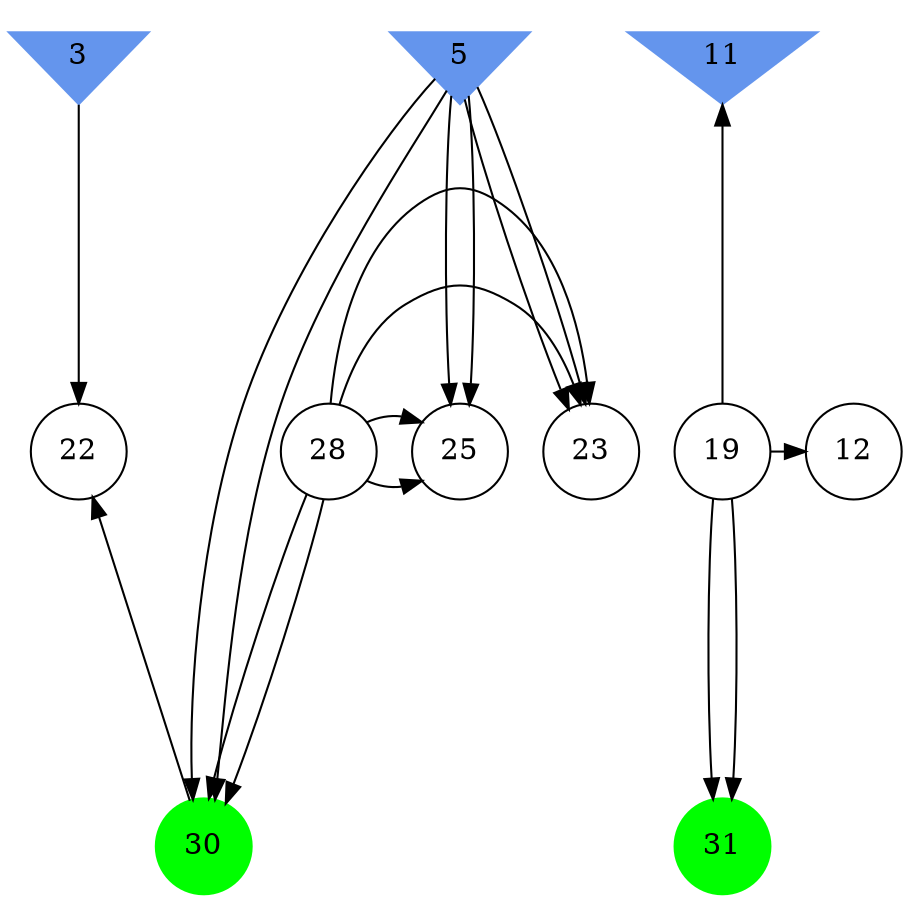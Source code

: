 digraph brain {
	ranksep=2.0;
	3 [shape=invtriangle,style=filled,color=cornflowerblue];
	5 [shape=invtriangle,style=filled,color=cornflowerblue];
	11 [shape=invtriangle,style=filled,color=cornflowerblue];
	12 [shape=circle,color=black];
	19 [shape=circle,color=black];
	22 [shape=circle,color=black];
	23 [shape=circle,color=black];
	25 [shape=circle,color=black];
	28 [shape=circle,color=black];
	30 [shape=circle,style=filled,color=green];
	31 [shape=circle,style=filled,color=green];
	19	->	31;
	19	->	12;
	19	->	31;
	19	->	11;
	28	->	23;
	28	->	25;
	28	->	30;
	5	->	23;
	5	->	25;
	5	->	30;
	30	->	22;
	3	->	22;
	28	->	23;
	28	->	25;
	28	->	30;
	5	->	23;
	5	->	25;
	5	->	30;
	{ rank=same; 3; 5; 11; }
	{ rank=same; 12; 19; 22; 23; 25; 28; }
	{ rank=same; 30; 31; }
}

